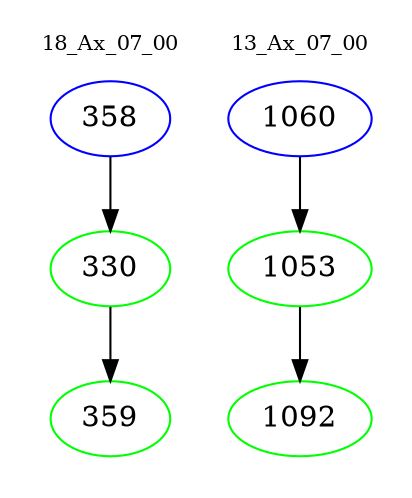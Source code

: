 digraph{
subgraph cluster_0 {
color = white
label = "18_Ax_07_00";
fontsize=10;
T0_358 [label="358", color="blue"]
T0_358 -> T0_330 [color="black"]
T0_330 [label="330", color="green"]
T0_330 -> T0_359 [color="black"]
T0_359 [label="359", color="green"]
}
subgraph cluster_1 {
color = white
label = "13_Ax_07_00";
fontsize=10;
T1_1060 [label="1060", color="blue"]
T1_1060 -> T1_1053 [color="black"]
T1_1053 [label="1053", color="green"]
T1_1053 -> T1_1092 [color="black"]
T1_1092 [label="1092", color="green"]
}
}
